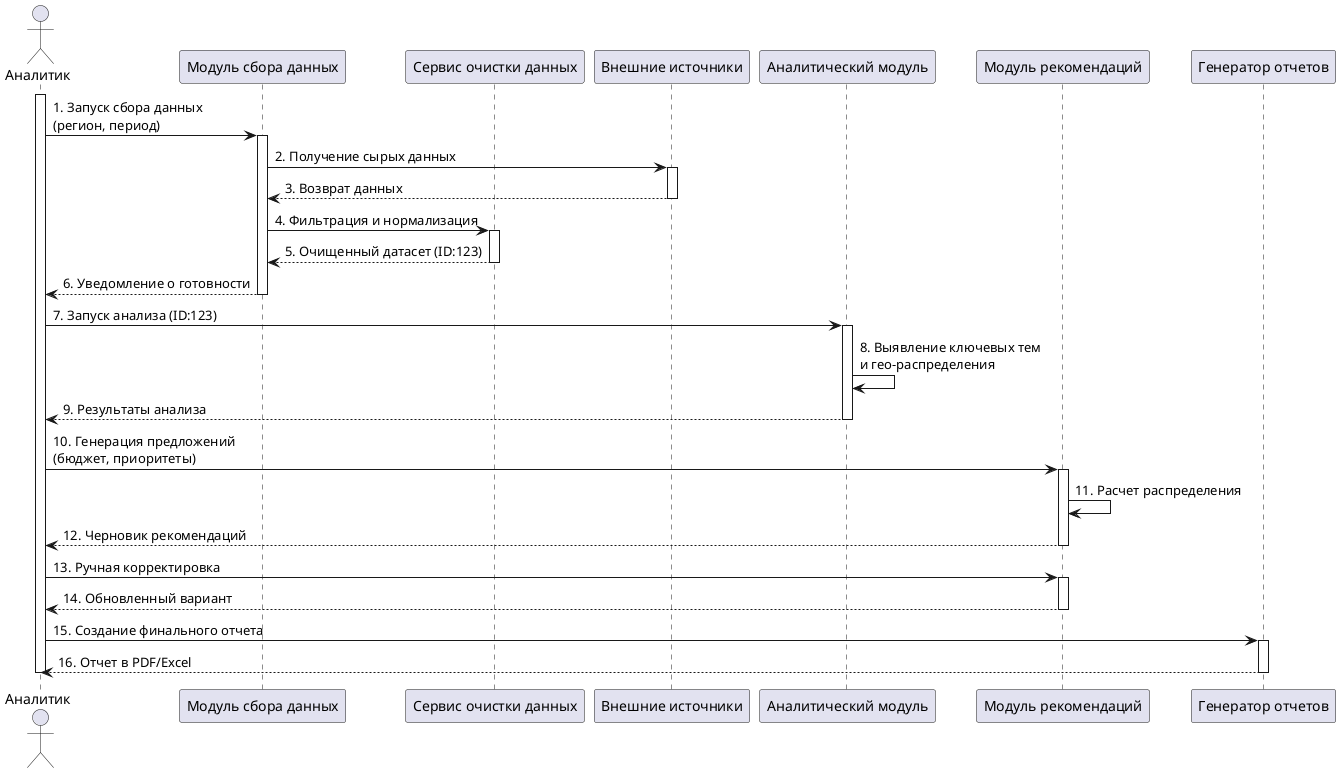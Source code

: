 @startuml Диаграмма последовательности MVP формирования рекомендаций

actor Аналитик
participant "Модуль сбора данных"
participant "Сервис очистки данных"
participant "Внешние источники"
participant "Аналитический модуль"
participant "Модуль рекомендаций"
participant "Генератор отчетов"

activate Аналитик

Аналитик -> "Модуль сбора данных": 1. Запуск сбора данных\n(регион, период)
activate "Модуль сбора данных"
"Модуль сбора данных" -> "Внешние источники": 2. Получение сырых данных
activate "Внешние источники"
"Внешние источники" --> "Модуль сбора данных": 3. Возврат данных
deactivate "Внешние источники"

"Модуль сбора данных" -> "Сервис очистки данных": 4. Фильтрация и нормализация
activate "Сервис очистки данных"
"Сервис очистки данных" --> "Модуль сбора данных": 5. Очищенный датасет (ID:123)
deactivate "Сервис очистки данных"

"Модуль сбора данных" --> Аналитик: 6. Уведомление о готовности
deactivate "Модуль сбора данных"

Аналитик -> "Аналитический модуль": 7. Запуск анализа (ID:123)
activate "Аналитический модуль"
"Аналитический модуль" -> "Аналитический модуль": 8. Выявление ключевых тем\nи гео-распределения
"Аналитический модуль" --> Аналитик: 9. Результаты анализа
deactivate "Аналитический модуль"

Аналитик -> "Модуль рекомендаций": 10. Генерация предложений\n(бюджет, приоритеты)
activate "Модуль рекомендаций"
"Модуль рекомендаций" -> "Модуль рекомендаций": 11. Расчет распределения
"Модуль рекомендаций" --> Аналитик: 12. Черновик рекомендаций
deactivate "Модуль рекомендаций"

Аналитик -> "Модуль рекомендаций": 13. Ручная корректировка
activate "Модуль рекомендаций"
"Модуль рекомендаций" --> Аналитик: 14. Обновленный вариант
deactivate "Модуль рекомендаций"

Аналитик -> "Генератор отчетов": 15. Создание финального отчета
activate "Генератор отчетов"
"Генератор отчетов" --> Аналитик: 16. Отчет в PDF/Excel
deactivate "Генератор отчетов"

deactivate Аналитик

@enduml